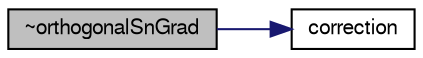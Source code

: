 digraph "~orthogonalSnGrad"
{
  bgcolor="transparent";
  edge [fontname="FreeSans",fontsize="10",labelfontname="FreeSans",labelfontsize="10"];
  node [fontname="FreeSans",fontsize="10",shape=record];
  rankdir="LR";
  Node320 [label="~orthogonalSnGrad",height=0.2,width=0.4,color="black", fillcolor="grey75", style="filled", fontcolor="black"];
  Node320 -> Node321 [color="midnightblue",fontsize="10",style="solid",fontname="FreeSans"];
  Node321 [label="correction",height=0.2,width=0.4,color="black",URL="$a22606.html#ab85727e995470e7484f0dec7544b1e4d",tooltip="Return the explicit correction to the orthogonalSnGrad. "];
}
